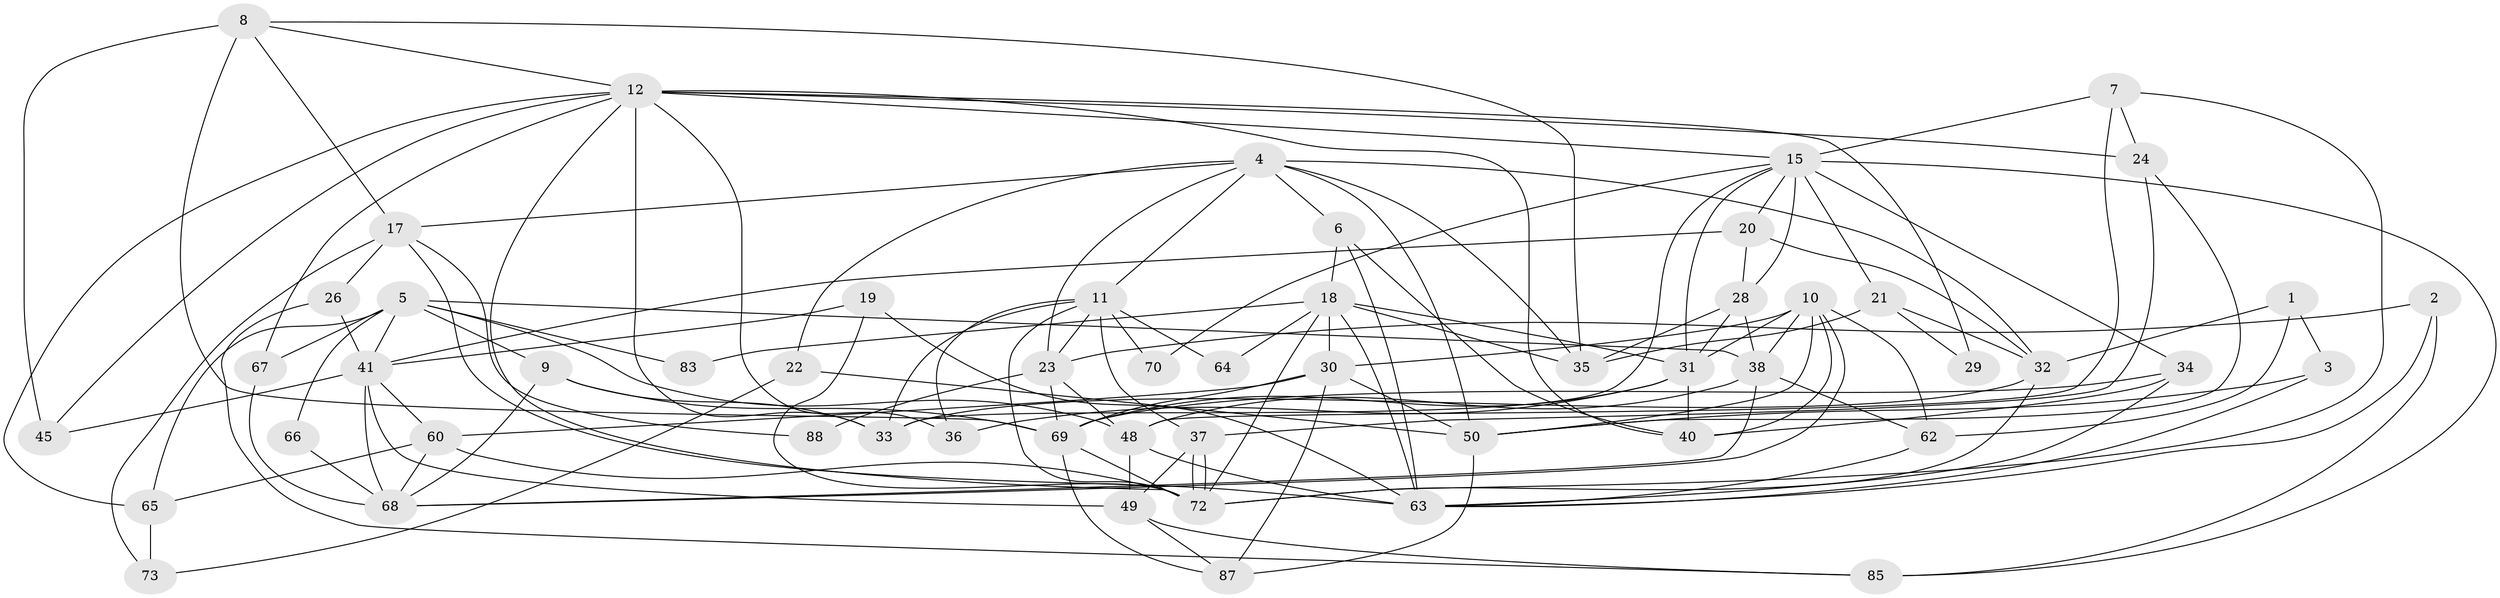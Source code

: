 // original degree distribution, {2: 0.125, 3: 0.3181818181818182, 4: 0.22727272727272727, 5: 0.1590909090909091, 6: 0.11363636363636363, 7: 0.045454545454545456, 8: 0.011363636363636364}
// Generated by graph-tools (version 1.1) at 2025/41/03/06/25 10:41:59]
// undirected, 55 vertices, 139 edges
graph export_dot {
graph [start="1"]
  node [color=gray90,style=filled];
  1 [super="+54"];
  2;
  3;
  4 [super="+46"];
  5 [super="+74"];
  6;
  7 [super="+27"];
  8 [super="+14"];
  9 [super="+25"];
  10 [super="+13"];
  11 [super="+16"];
  12 [super="+39"];
  15 [super="+61"];
  17 [super="+80"];
  18 [super="+57"];
  19 [super="+76"];
  20 [super="+51"];
  21 [super="+79"];
  22;
  23 [super="+43"];
  24;
  26;
  28 [super="+55"];
  29;
  30 [super="+42"];
  31 [super="+52"];
  32 [super="+56"];
  33 [super="+53"];
  34 [super="+59"];
  35;
  36;
  37 [super="+47"];
  38 [super="+44"];
  40 [super="+58"];
  41 [super="+75"];
  45;
  48;
  49 [super="+86"];
  50 [super="+78"];
  60;
  62 [super="+82"];
  63 [super="+71"];
  64;
  65;
  66;
  67;
  68 [super="+81"];
  69 [super="+84"];
  70;
  72 [super="+77"];
  73;
  83;
  85;
  87;
  88;
  1 -- 3;
  1 -- 62;
  1 -- 32;
  2 -- 85;
  2 -- 63;
  2 -- 23;
  3 -- 63;
  3 -- 50;
  4 -- 11;
  4 -- 23;
  4 -- 50;
  4 -- 32;
  4 -- 17;
  4 -- 35;
  4 -- 6;
  4 -- 22;
  5 -- 38;
  5 -- 67;
  5 -- 9;
  5 -- 48;
  5 -- 65;
  5 -- 66;
  5 -- 83;
  5 -- 41;
  6 -- 63;
  6 -- 18;
  6 -- 40;
  7 -- 48;
  7 -- 24;
  7 -- 72;
  7 -- 15;
  8 -- 45;
  8 -- 35;
  8 -- 12;
  8 -- 17;
  8 -- 69;
  9 -- 33;
  9 -- 68;
  9 -- 69;
  10 -- 40;
  10 -- 31;
  10 -- 68;
  10 -- 50;
  10 -- 62;
  10 -- 38;
  10 -- 30;
  11 -- 36;
  11 -- 64;
  11 -- 70;
  11 -- 23;
  11 -- 72;
  11 -- 37;
  11 -- 33;
  12 -- 24;
  12 -- 29;
  12 -- 33;
  12 -- 65;
  12 -- 67;
  12 -- 36;
  12 -- 72;
  12 -- 45;
  12 -- 40;
  12 -- 15;
  15 -- 21;
  15 -- 85;
  15 -- 34;
  15 -- 31;
  15 -- 20;
  15 -- 70;
  15 -- 28;
  15 -- 33;
  17 -- 26;
  17 -- 73;
  17 -- 88;
  17 -- 63;
  18 -- 72;
  18 -- 30;
  18 -- 35;
  18 -- 63;
  18 -- 64;
  18 -- 83;
  18 -- 31;
  19 -- 63;
  19 -- 72 [weight=2];
  19 -- 41;
  20 -- 41;
  20 -- 32;
  20 -- 28;
  21 -- 29;
  21 -- 32;
  21 -- 35;
  22 -- 73;
  22 -- 50;
  23 -- 48;
  23 -- 88;
  23 -- 69;
  24 -- 37;
  24 -- 50;
  26 -- 85;
  26 -- 41;
  28 -- 31;
  28 -- 38;
  28 -- 35;
  30 -- 50;
  30 -- 87;
  30 -- 60;
  30 -- 69;
  31 -- 36;
  31 -- 69;
  31 -- 40;
  32 -- 33 [weight=2];
  32 -- 72;
  34 -- 69;
  34 -- 63;
  34 -- 40;
  37 -- 72;
  37 -- 72;
  37 -- 49;
  38 -- 62 [weight=2];
  38 -- 68;
  38 -- 48;
  41 -- 68;
  41 -- 49;
  41 -- 60;
  41 -- 45;
  48 -- 63;
  48 -- 49;
  49 -- 85;
  49 -- 87;
  50 -- 87;
  60 -- 68;
  60 -- 65;
  60 -- 72;
  62 -- 63;
  65 -- 73;
  66 -- 68 [weight=2];
  67 -- 68;
  69 -- 72;
  69 -- 87;
}
